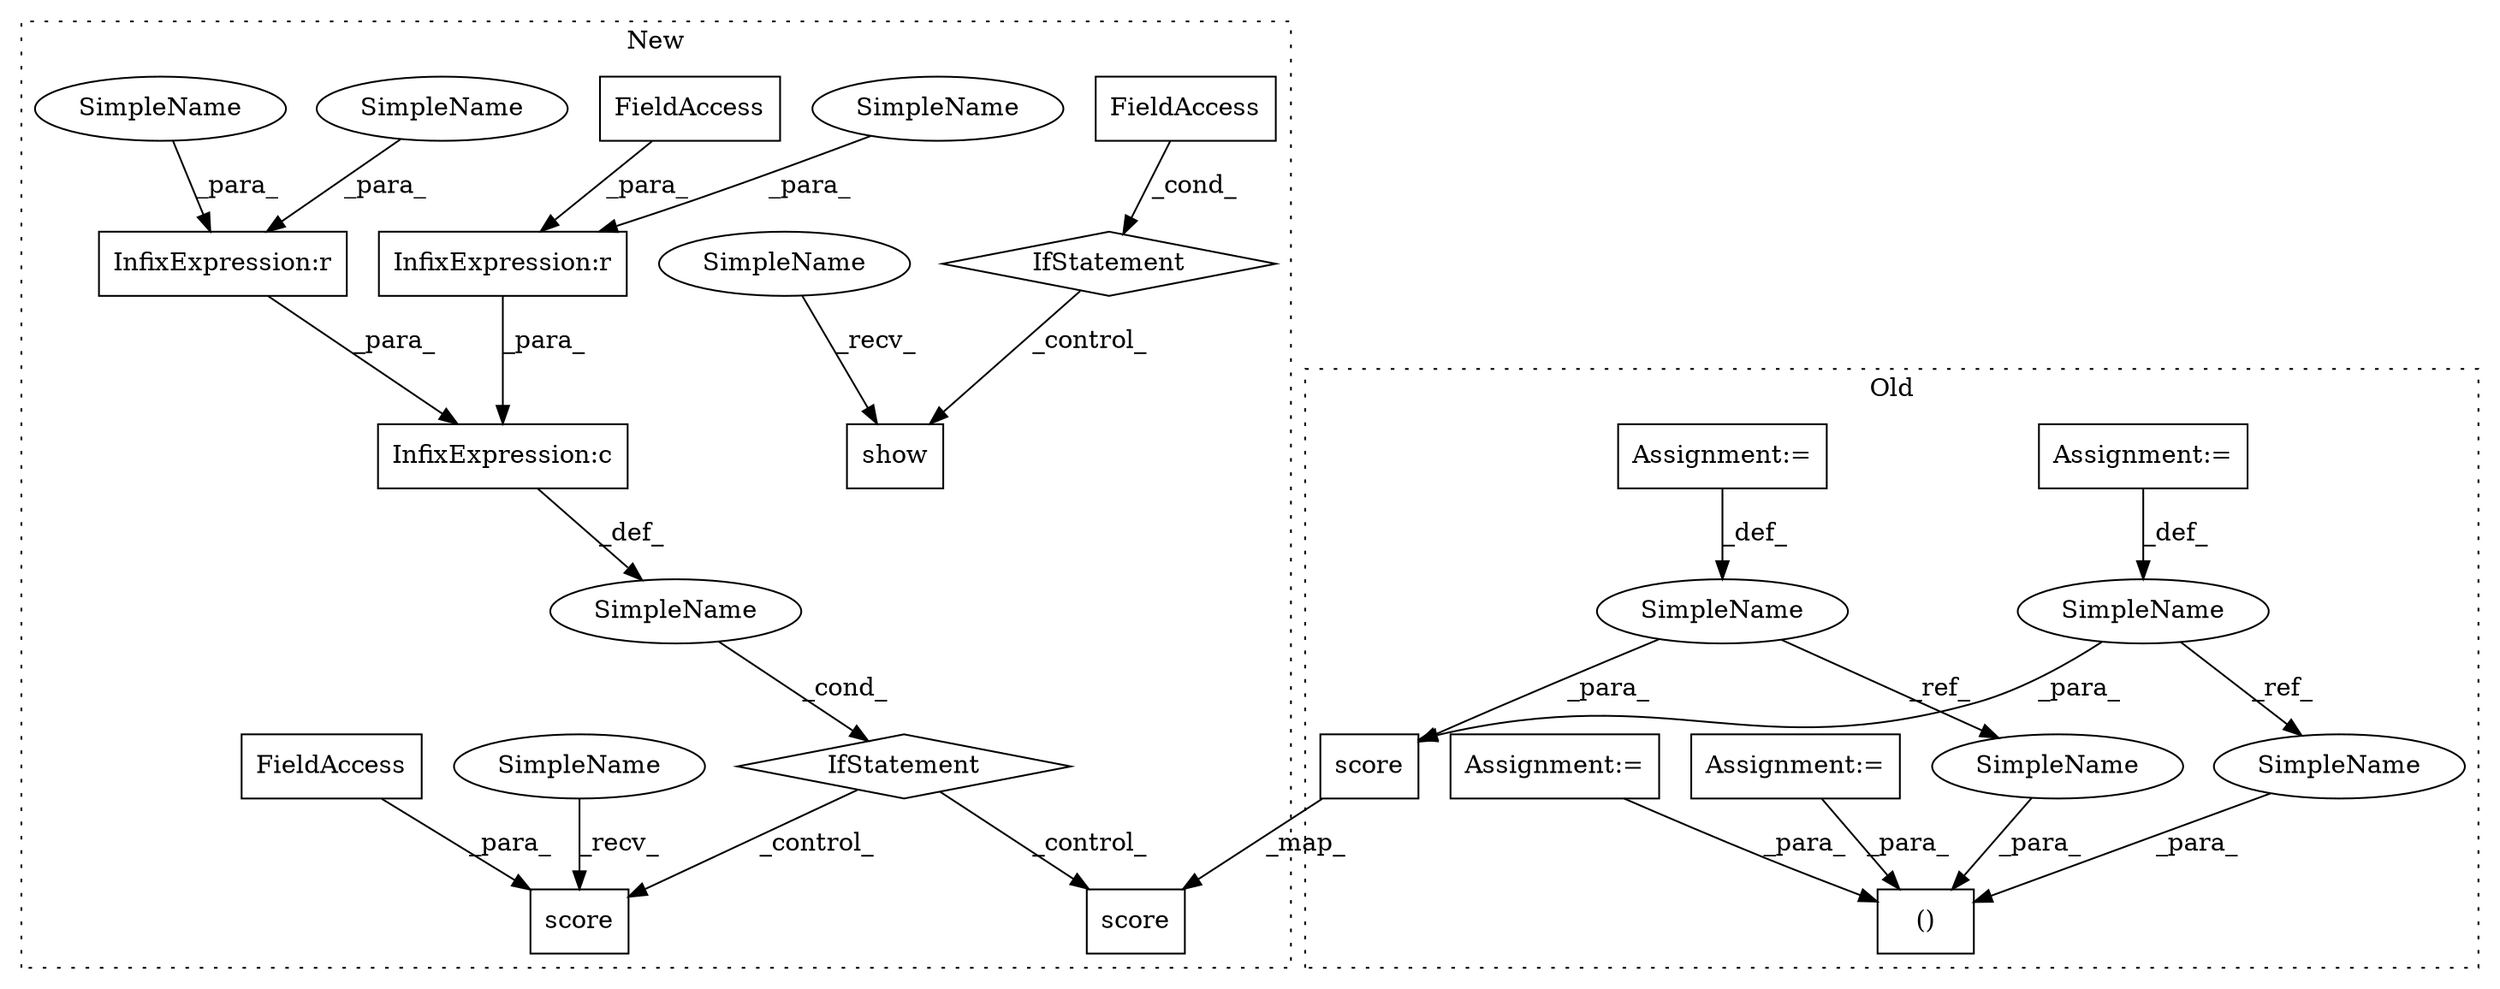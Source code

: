 digraph G {
subgraph cluster0 {
1 [label="score" a="32" s="2832,2851" l="6,1" shape="box"];
7 [label="SimpleName" a="42" s="2531" l="6" shape="ellipse"];
8 [label="()" a="106" s="2679" l="65" shape="box"];
9 [label="SimpleName" a="42" s="2515" l="6" shape="ellipse"];
10 [label="Assignment:=" a="7" s="2547" l="7" shape="box"];
11 [label="Assignment:=" a="7" s="2564" l="7" shape="box"];
16 [label="Assignment:=" a="7" s="2515" l="6" shape="box"];
17 [label="Assignment:=" a="7" s="2531" l="6" shape="box"];
26 [label="SimpleName" a="42" s="2738" l="6" shape="ellipse"];
27 [label="SimpleName" a="42" s="2699" l="6" shape="ellipse"];
label = "Old";
style="dotted";
}
subgraph cluster1 {
2 [label="score" a="32" s="2688,2707" l="6,1" shape="box"];
3 [label="SimpleName" a="42" s="" l="" shape="ellipse"];
4 [label="IfStatement" a="25" s="2627,2667" l="4,2" shape="diamond"];
5 [label="score" a="32" s="2895,2916" l="6,1" shape="box"];
6 [label="FieldAccess" a="22" s="2909" l="7" shape="box"];
12 [label="InfixExpression:r" a="27" s="2638" l="4" shape="box"];
13 [label="InfixExpression:c" a="27" s="2647" l="4" shape="box"];
14 [label="InfixExpression:r" a="27" s="2658" l="4" shape="box"];
15 [label="FieldAccess" a="22" s="2652" l="6" shape="box"];
18 [label="show" a="32" s="2958" l="6" shape="box"];
19 [label="FieldAccess" a="22" s="2933" l="4" shape="box"];
20 [label="IfStatement" a="25" s="2929,2937" l="4,2" shape="diamond"];
21 [label="SimpleName" a="42" s="2632" l="6" shape="ellipse"];
22 [label="SimpleName" a="42" s="2884" l="10" shape="ellipse"];
23 [label="SimpleName" a="42" s="2947" l="10" shape="ellipse"];
24 [label="SimpleName" a="42" s="2662" l="4" shape="ellipse"];
25 [label="SimpleName" a="42" s="2642" l="4" shape="ellipse"];
label = "New";
style="dotted";
}
1 -> 2 [label="_map_"];
3 -> 4 [label="_cond_"];
4 -> 5 [label="_control_"];
4 -> 2 [label="_control_"];
6 -> 5 [label="_para_"];
7 -> 26 [label="_ref_"];
7 -> 1 [label="_para_"];
9 -> 1 [label="_para_"];
9 -> 27 [label="_ref_"];
10 -> 8 [label="_para_"];
11 -> 8 [label="_para_"];
12 -> 13 [label="_para_"];
13 -> 3 [label="_def_"];
14 -> 13 [label="_para_"];
15 -> 14 [label="_para_"];
16 -> 9 [label="_def_"];
17 -> 7 [label="_def_"];
19 -> 20 [label="_cond_"];
20 -> 18 [label="_control_"];
21 -> 12 [label="_para_"];
22 -> 5 [label="_recv_"];
23 -> 18 [label="_recv_"];
24 -> 14 [label="_para_"];
25 -> 12 [label="_para_"];
26 -> 8 [label="_para_"];
27 -> 8 [label="_para_"];
}